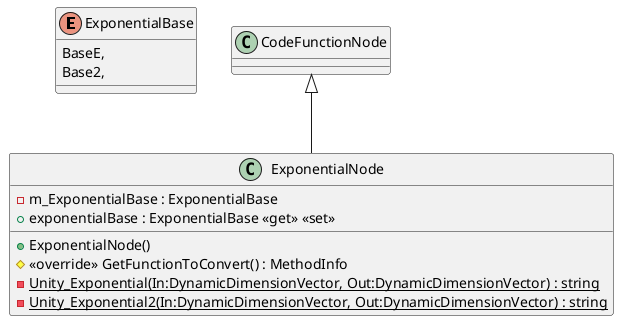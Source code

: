 @startuml
enum ExponentialBase {
    BaseE,
    Base2,
}
class ExponentialNode {
    + ExponentialNode()
    - m_ExponentialBase : ExponentialBase
    + exponentialBase : ExponentialBase <<get>> <<set>>
    # <<override>> GetFunctionToConvert() : MethodInfo
    {static} - Unity_Exponential(In:DynamicDimensionVector, Out:DynamicDimensionVector) : string
    {static} - Unity_Exponential2(In:DynamicDimensionVector, Out:DynamicDimensionVector) : string
}
CodeFunctionNode <|-- ExponentialNode
@enduml
